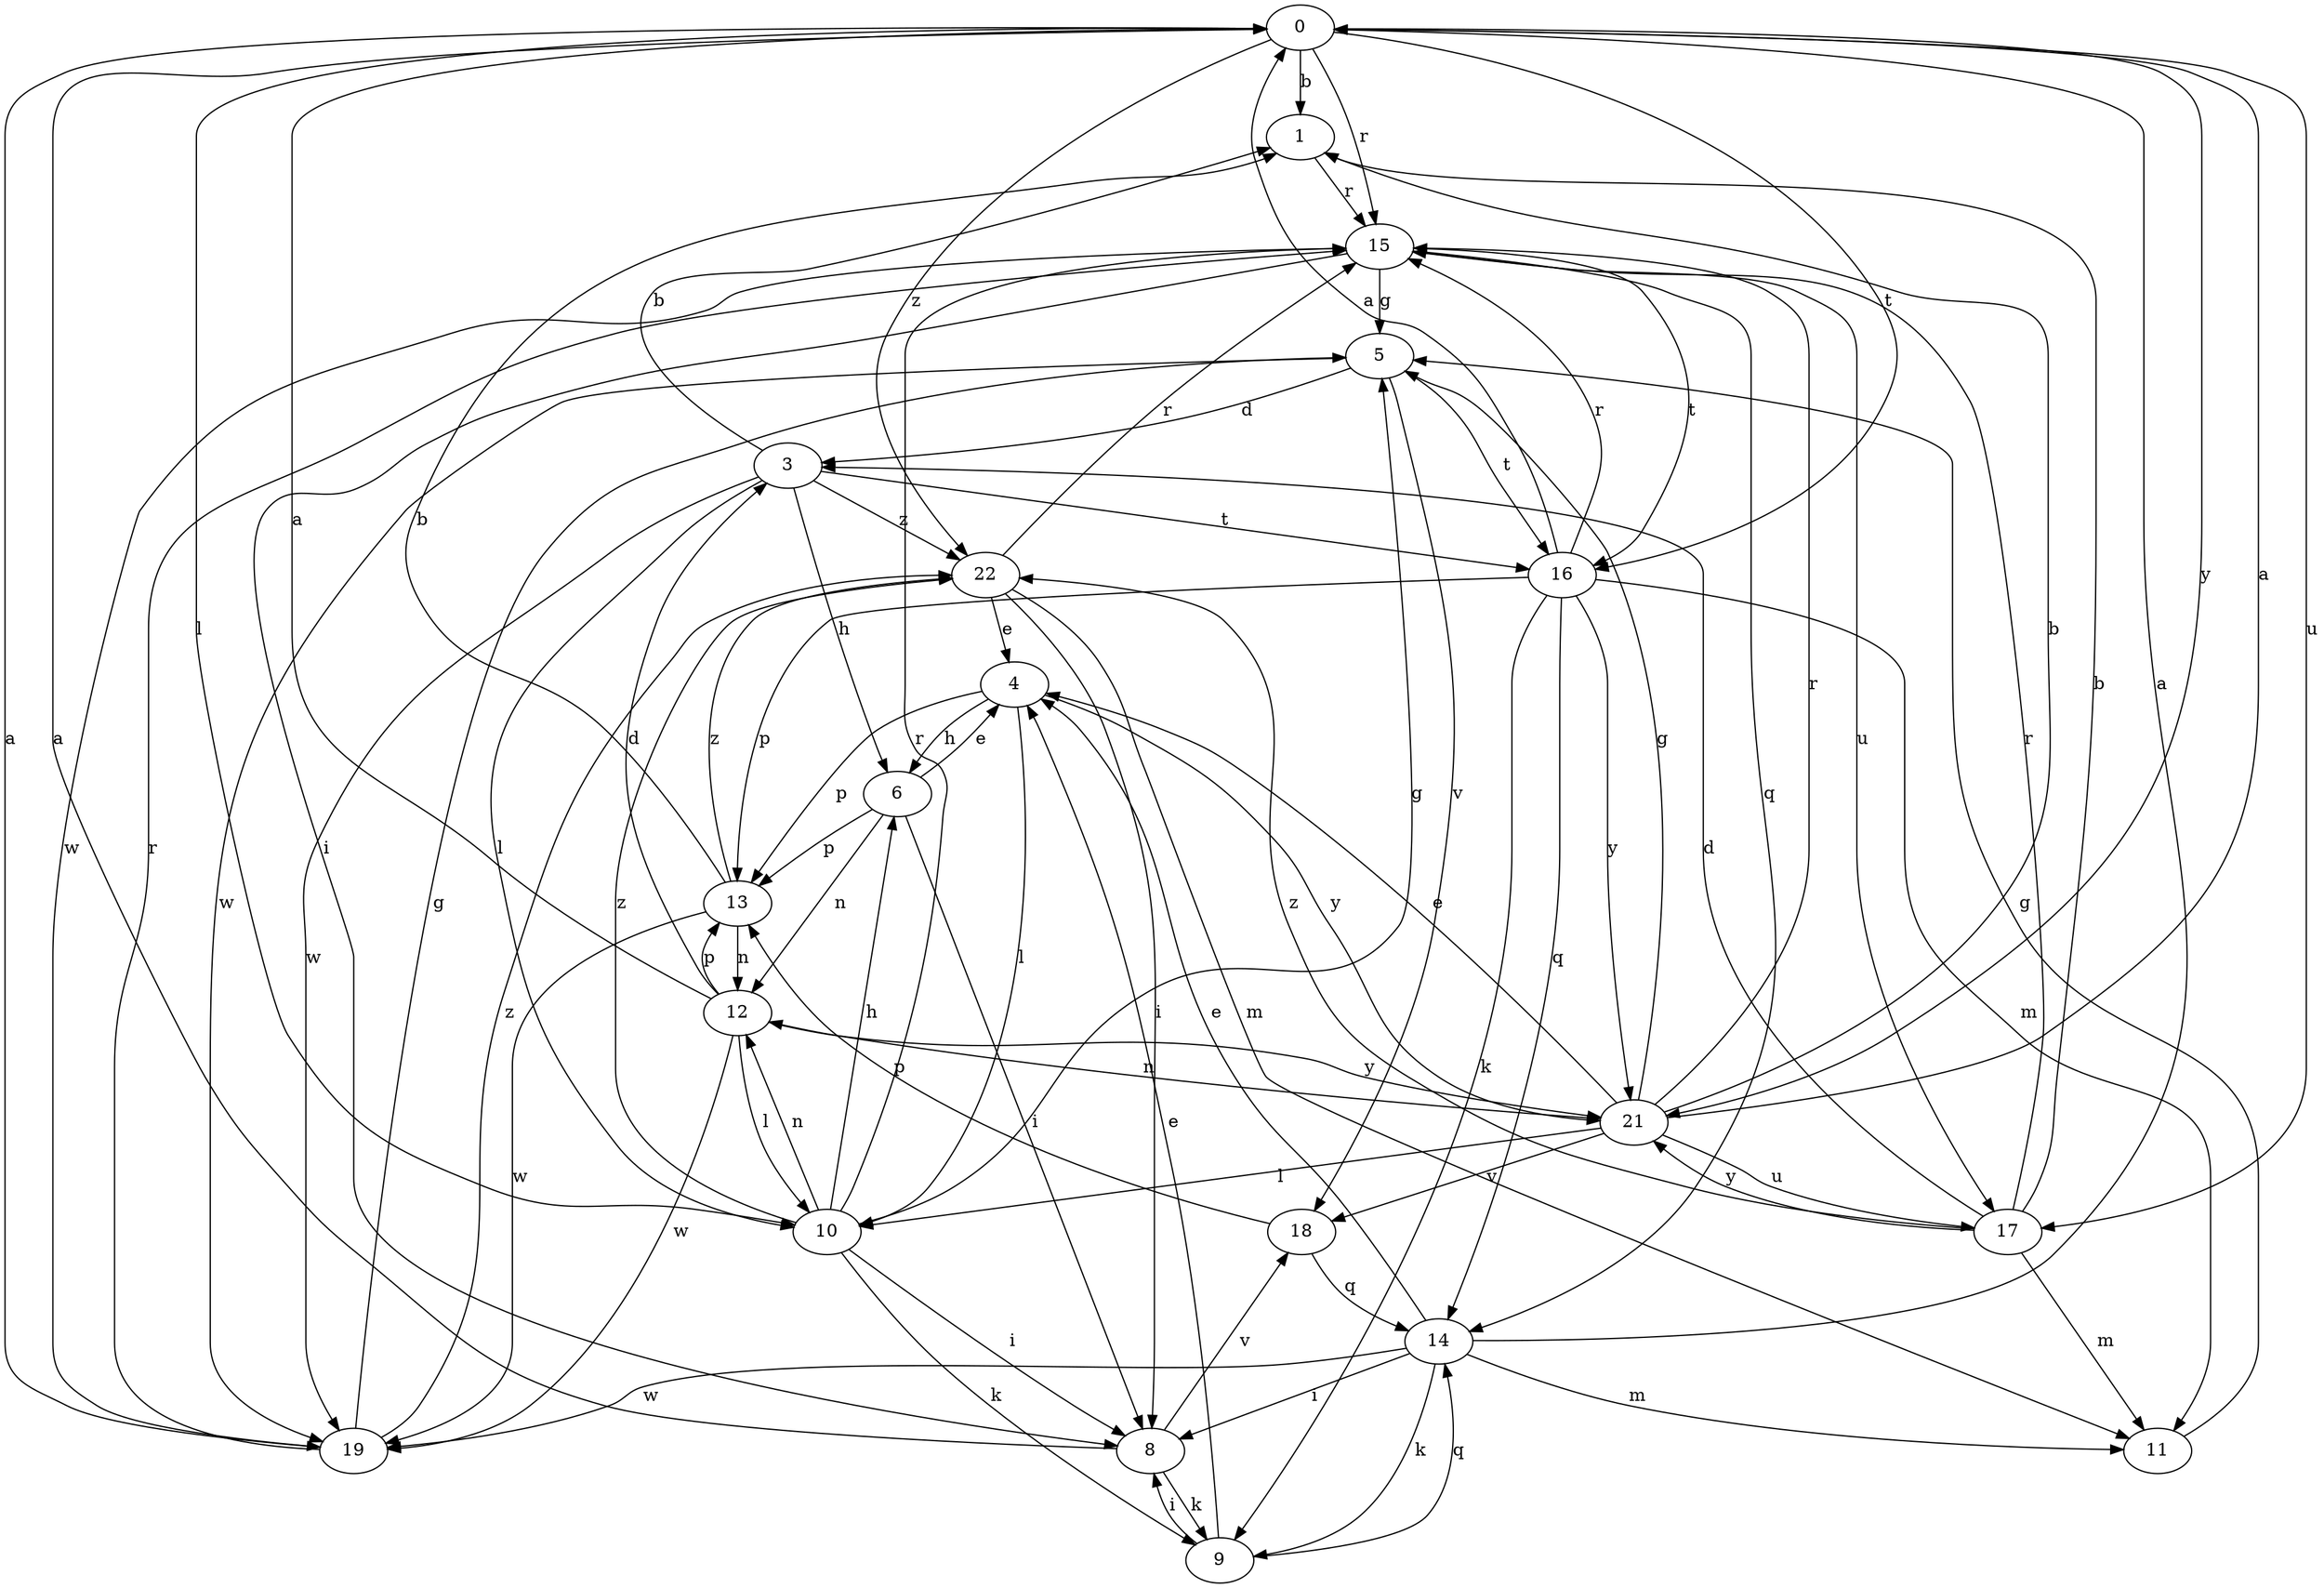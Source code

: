 strict digraph  {
0;
1;
3;
4;
5;
6;
8;
9;
10;
11;
12;
13;
14;
15;
16;
17;
18;
19;
21;
22;
0 -> 1  [label=b];
0 -> 10  [label=l];
0 -> 15  [label=r];
0 -> 16  [label=t];
0 -> 17  [label=u];
0 -> 21  [label=y];
0 -> 22  [label=z];
1 -> 15  [label=r];
3 -> 1  [label=b];
3 -> 6  [label=h];
3 -> 10  [label=l];
3 -> 16  [label=t];
3 -> 19  [label=w];
3 -> 22  [label=z];
4 -> 6  [label=h];
4 -> 10  [label=l];
4 -> 13  [label=p];
4 -> 21  [label=y];
5 -> 3  [label=d];
5 -> 16  [label=t];
5 -> 18  [label=v];
5 -> 19  [label=w];
6 -> 4  [label=e];
6 -> 8  [label=i];
6 -> 12  [label=n];
6 -> 13  [label=p];
8 -> 0  [label=a];
8 -> 9  [label=k];
8 -> 18  [label=v];
9 -> 4  [label=e];
9 -> 8  [label=i];
9 -> 14  [label=q];
10 -> 5  [label=g];
10 -> 6  [label=h];
10 -> 8  [label=i];
10 -> 9  [label=k];
10 -> 12  [label=n];
10 -> 15  [label=r];
10 -> 22  [label=z];
11 -> 5  [label=g];
12 -> 0  [label=a];
12 -> 3  [label=d];
12 -> 10  [label=l];
12 -> 13  [label=p];
12 -> 19  [label=w];
12 -> 21  [label=y];
13 -> 1  [label=b];
13 -> 12  [label=n];
13 -> 19  [label=w];
13 -> 22  [label=z];
14 -> 0  [label=a];
14 -> 4  [label=e];
14 -> 8  [label=i];
14 -> 9  [label=k];
14 -> 11  [label=m];
14 -> 19  [label=w];
15 -> 5  [label=g];
15 -> 8  [label=i];
15 -> 14  [label=q];
15 -> 16  [label=t];
15 -> 17  [label=u];
15 -> 19  [label=w];
16 -> 0  [label=a];
16 -> 9  [label=k];
16 -> 11  [label=m];
16 -> 13  [label=p];
16 -> 14  [label=q];
16 -> 15  [label=r];
16 -> 21  [label=y];
17 -> 1  [label=b];
17 -> 3  [label=d];
17 -> 11  [label=m];
17 -> 15  [label=r];
17 -> 21  [label=y];
17 -> 22  [label=z];
18 -> 13  [label=p];
18 -> 14  [label=q];
19 -> 0  [label=a];
19 -> 5  [label=g];
19 -> 15  [label=r];
19 -> 22  [label=z];
21 -> 0  [label=a];
21 -> 1  [label=b];
21 -> 4  [label=e];
21 -> 5  [label=g];
21 -> 10  [label=l];
21 -> 12  [label=n];
21 -> 15  [label=r];
21 -> 17  [label=u];
21 -> 18  [label=v];
22 -> 4  [label=e];
22 -> 8  [label=i];
22 -> 11  [label=m];
22 -> 15  [label=r];
}
